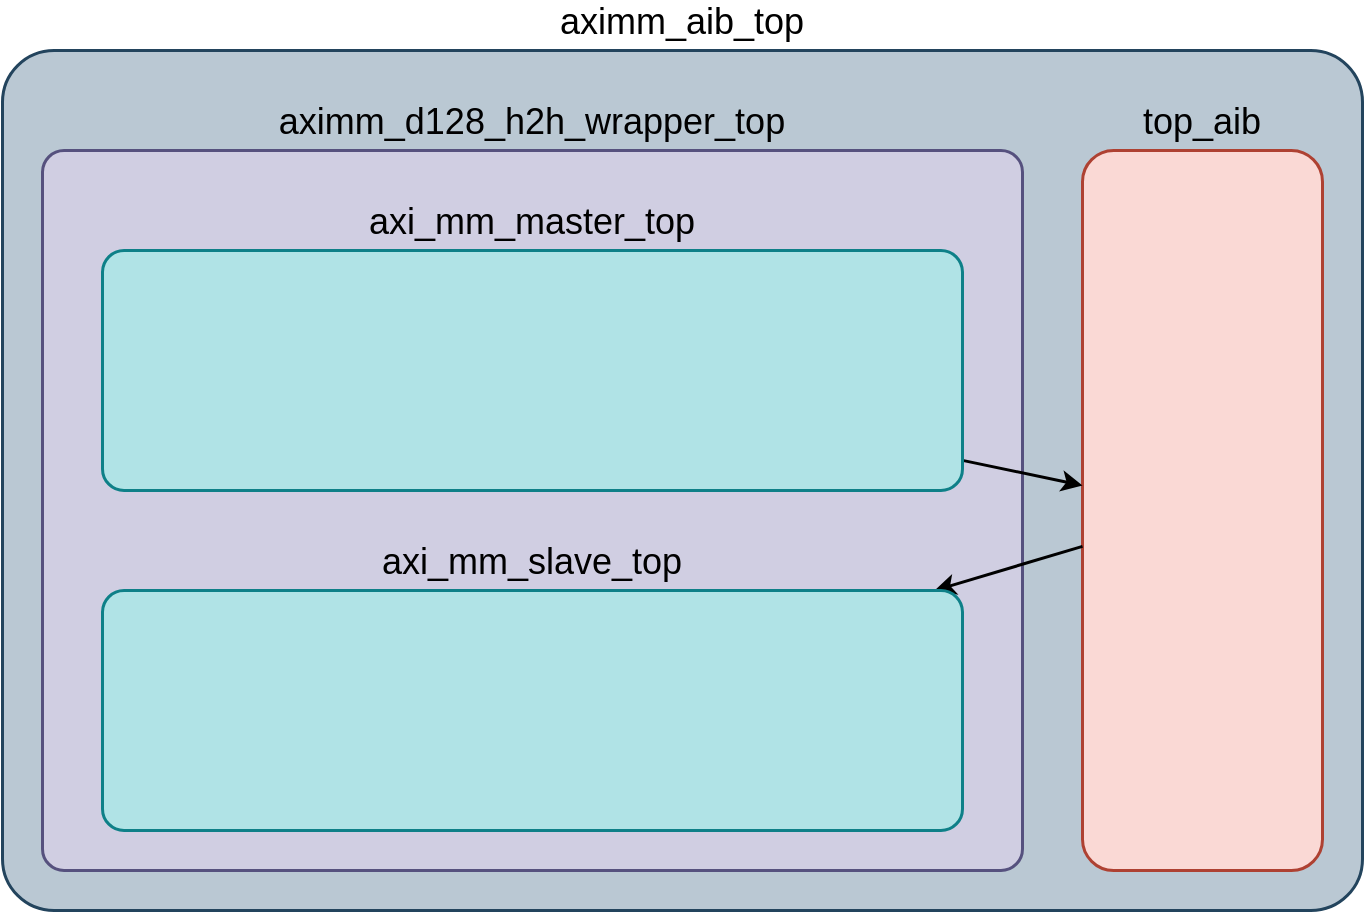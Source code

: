 <mxfile>
    <diagram name="Page-1" id="jhgJpIa4BUnz_WHXBa2d">
        <mxGraphModel dx="987" dy="795" grid="1" gridSize="10" guides="1" tooltips="1" connect="1" arrows="1" fold="1" page="1" pageScale="1" pageWidth="850" pageHeight="1100" math="0" shadow="0">
            <root>
                <mxCell id="0"/>
                <mxCell id="1" parent="0"/>
                <mxCell id="mGNaclNMm4FnH2dsGBKA-2" value="aximm_aib_top" style="rounded=1;whiteSpace=wrap;html=1;arcSize=6;verticalAlign=bottom;align=center;labelPosition=center;verticalLabelPosition=top;fillColor=#bac8d3;strokeColor=#23445d;fontSize=18;strokeWidth=1.5;" parent="1" vertex="1">
                    <mxGeometry x="60" y="70" width="680" height="430" as="geometry"/>
                </mxCell>
                <mxCell id="mGNaclNMm4FnH2dsGBKA-3" value="top_aib" style="rounded=1;whiteSpace=wrap;html=1;arcSize=13;verticalAlign=bottom;align=center;labelPosition=center;verticalLabelPosition=top;fillColor=#fad9d5;strokeColor=#ae4132;fontSize=18;strokeWidth=1.5;" parent="1" vertex="1">
                    <mxGeometry x="600" y="120" width="120" height="360" as="geometry"/>
                </mxCell>
                <mxCell id="mGNaclNMm4FnH2dsGBKA-5" value="aximm_d128_h2h_wrapper_top" style="rounded=1;whiteSpace=wrap;html=1;arcSize=3;verticalAlign=bottom;align=center;labelPosition=center;verticalLabelPosition=top;fillColor=#d0cee2;strokeColor=#56517e;fontSize=18;strokeWidth=1.5;" parent="1" vertex="1">
                    <mxGeometry x="80" y="120" width="490" height="360" as="geometry"/>
                </mxCell>
                <mxCell id="8" style="edgeStyle=none;html=1;strokeWidth=1.5;" edge="1" parent="1" source="mGNaclNMm4FnH2dsGBKA-6" target="mGNaclNMm4FnH2dsGBKA-3">
                    <mxGeometry relative="1" as="geometry"/>
                </mxCell>
                <mxCell id="mGNaclNMm4FnH2dsGBKA-6" value="axi_mm_master_top" style="rounded=1;whiteSpace=wrap;html=1;arcSize=9;verticalAlign=bottom;align=center;labelPosition=center;verticalLabelPosition=top;fillColor=#b0e3e6;strokeColor=#0e8088;fontSize=18;strokeWidth=1.5;" parent="1" vertex="1">
                    <mxGeometry x="110" y="170" width="430" height="120" as="geometry"/>
                </mxCell>
                <mxCell id="10" style="edgeStyle=none;html=1;startArrow=classic;startFill=1;endArrow=none;endFill=0;strokeWidth=1.5;" edge="1" parent="1" source="mGNaclNMm4FnH2dsGBKA-7" target="mGNaclNMm4FnH2dsGBKA-3">
                    <mxGeometry relative="1" as="geometry"/>
                </mxCell>
                <mxCell id="mGNaclNMm4FnH2dsGBKA-7" value="axi_mm_slave_top" style="rounded=1;whiteSpace=wrap;html=1;arcSize=9;verticalAlign=bottom;align=center;labelPosition=center;verticalLabelPosition=top;fillColor=#b0e3e6;strokeColor=#0e8088;fontSize=18;strokeWidth=1.5;" parent="1" vertex="1">
                    <mxGeometry x="110" y="340" width="430" height="120" as="geometry"/>
                </mxCell>
            </root>
        </mxGraphModel>
    </diagram>
</mxfile>